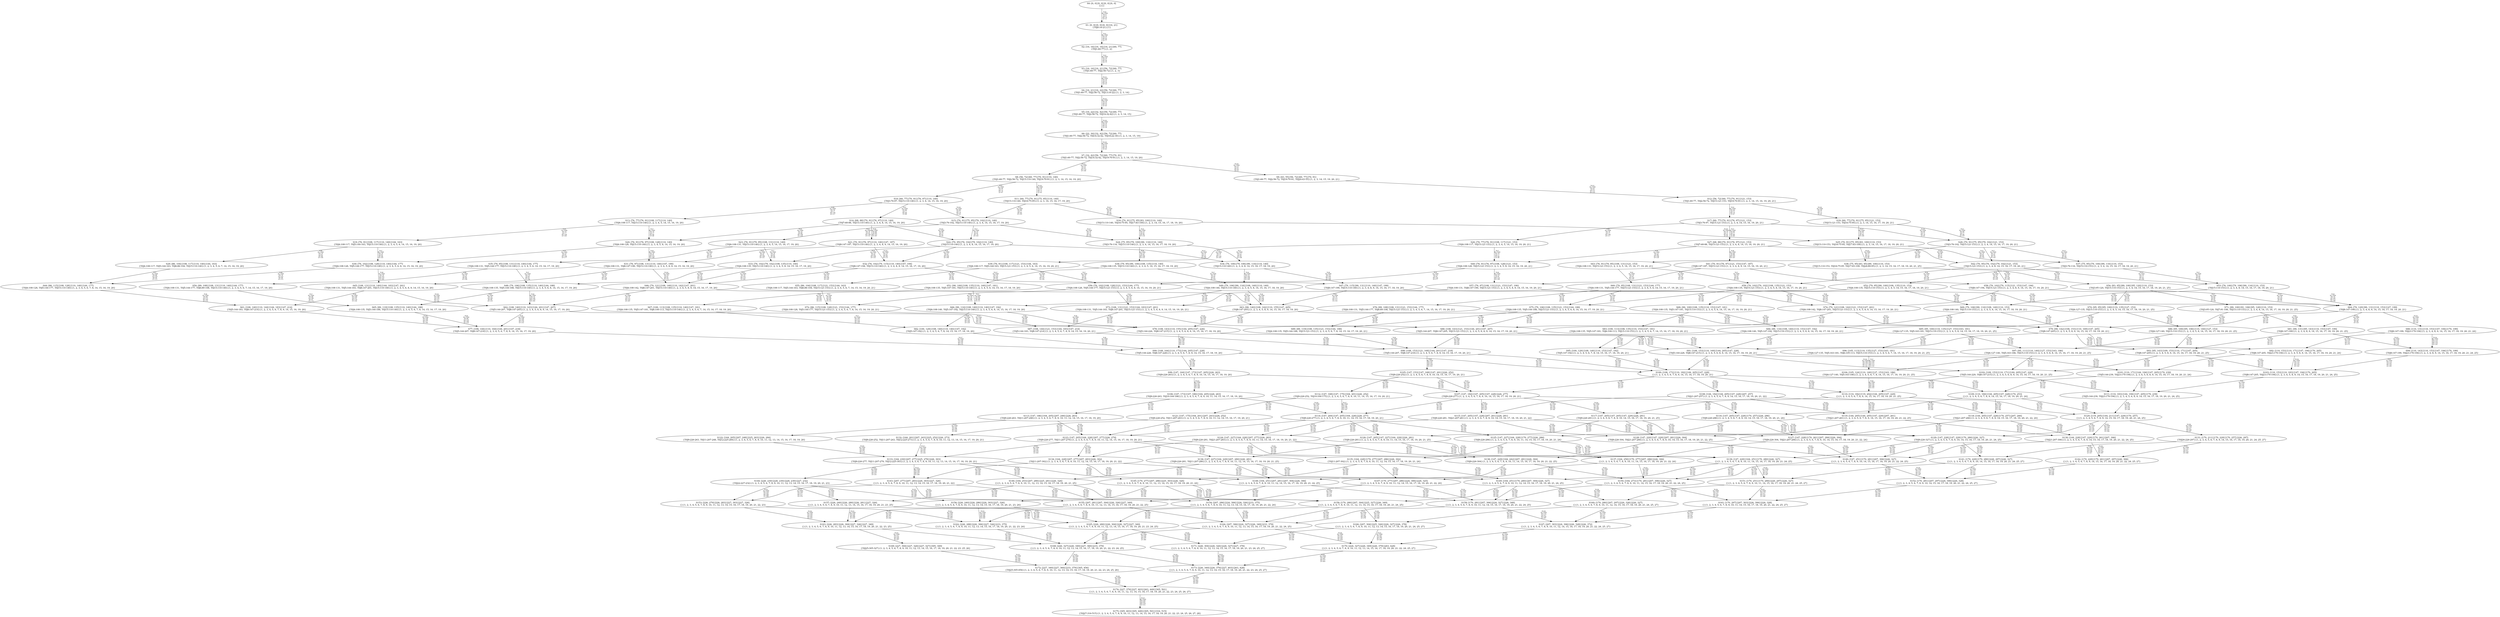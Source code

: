 digraph {
	S0[label="S0: [0, 0] [0, 0] [0, 0] [0, 0] \n{}{}"];
	S1[label="S1: [0, 0] [0, 0] [0, 0] [16, 21] \n{T0J0:16-21}{1}"];
	S2[label="S2: [16, 16] [16, 16] [16, 21] [60, 77] \n{T0J1:60-77}{1, 2}"];
	S3[label="S3: [16, 16] [16, 21] [56, 72] [60, 77] \n{T0J1:60-77, T0J2:56-72}{1, 2, 3}"];
	S4[label="S4: [16, 21] [16, 22] [56, 72] [60, 77] \n{T0J1:60-77, T0J2:56-72, T0J13:16-22}{1, 2, 3, 14}"];
	S5[label="S5: [16, 22] [32, 42] [56, 72] [60, 77] \n{T0J1:60-77, T0J2:56-72, T0J14:32-42}{1, 2, 3, 14, 15}"];
	S6[label="S6: [22, 30] [32, 42] [56, 72] [60, 77] \n{T0J1:60-77, T0J2:56-72, T0J14:32-42, T0J18:22-30}{1, 2, 3, 14, 15, 19}"];
	S7[label="S7: [32, 42] [56, 72] [60, 77] [70, 91] \n{T0J1:60-77, T0J2:56-72, T0J14:32-42, T0J19:70-91}{1, 2, 3, 14, 15, 19, 20}"];
	S8[label="S8: [56, 72] [60, 77] [70, 91] [110, 140] \n{T0J1:60-77, T0J2:56-72, T0J15:110-140, T0J19:70-91}{1, 2, 3, 14, 15, 16, 19, 20}"];
	S9[label="S9: [43, 55] [56, 72] [60, 77] [70, 91] \n{T0J1:60-77, T0J2:56-72, T0J19:70-91, T0J20:43-55}{1, 2, 3, 14, 15, 19, 20, 21}"];
	S10[label="S10: [60, 77] [70, 91] [76, 97] [110, 140] \n{T0J3:76-97, T0J15:110-140}{1, 2, 3, 4, 14, 15, 16, 19, 20}"];
	S11[label="S11: [60, 77] [70, 91] [75, 95] [110, 140] \n{T0J15:110-140, T0J16:75-95}{1, 2, 3, 14, 15, 16, 17, 19, 20}"];
	S12[label="S12: [56, 72] [60, 77] [70, 91] [121, 153] \n{T0J1:60-77, T0J2:56-72, T0J15:121-153, T0J19:70-91}{1, 2, 3, 14, 15, 16, 19, 20, 21}"];
	S13[label="S13: [76, 77] [76, 91] [108, 117] [110, 140] \n{T0J4:108-117, T0J15:110-140}{1, 2, 3, 4, 5, 14, 15, 16, 19, 20}"];
	S14[label="S14: [68, 88] [70, 91] [76, 97] [110, 140] \n{T0J7:68-88, T0J15:110-140}{1, 2, 3, 4, 8, 14, 15, 16, 19, 20}"];
	S15[label="S15: [70, 91] [75, 95] [79, 102] [110, 140] \n{T0J3:76-102, T0J15:110-140}{1, 2, 3, 4, 14, 15, 16, 17, 19, 20}"];
	S16[label="S16: [70, 91] [75, 95] [83, 100] [110, 140] \n{T0J15:110-140, T0J16:75-95, T0J17:83-100}{1, 2, 3, 14, 15, 16, 17, 18, 19, 20}"];
	S17[label="S17: [60, 77] [70, 91] [76, 97] [121, 153] \n{T0J3:76-97, T0J15:121-153}{1, 2, 3, 4, 14, 15, 16, 19, 20, 21}"];
	S18[label="S18: [60, 77] [70, 91] [75, 95] [121, 153] \n{T0J15:121-153, T0J16:75-95}{1, 2, 3, 14, 15, 16, 17, 19, 20, 21}"];
	S19[label="S19: [76, 91] [108, 117] [110, 140] [144, 163] \n{T0J4:108-117, T0J5:144-163, T0J15:110-140}{1, 2, 3, 4, 5, 6, 14, 15, 16, 19, 20}"];
	S20[label="S20: [76, 91] [76, 97] [108, 128] [110, 140] \n{T0J4:108-128, T0J15:110-140}{1, 2, 3, 4, 5, 8, 14, 15, 16, 19, 20}"];
	S21[label="S21: [70, 91] [76, 97] [110, 140] [147, 187] \n{T0J8:147-187, T0J15:110-140}{1, 2, 3, 4, 8, 9, 14, 15, 16, 19, 20}"];
	S22[label="S22: [70, 95] [76, 102] [79, 102] [110, 140] \n{T0J15:110-140}{1, 2, 3, 4, 8, 14, 15, 16, 17, 19, 20}"];
	S23[label="S23: [76, 91] [79, 95] [108, 131] [110, 140] \n{T0J4:108-131, T0J15:110-140}{1, 2, 3, 4, 5, 14, 15, 16, 17, 19, 20}"];
	S24[label="S24: [75, 95] [79, 100] [90, 116] [110, 140] \n{T0J3:76-116, T0J15:110-140}{1, 2, 3, 4, 14, 15, 16, 17, 18, 19, 20}"];
	S25[label="S25: [70, 91] [75, 95] [83, 100] [110, 153] \n{T0J15:110-153, T0J16:75-95, T0J17:83-100}{1, 2, 3, 14, 15, 16, 17, 18, 19, 20, 21}"];
	S26[label="S26: [76, 77] [76, 91] [108, 117] [121, 153] \n{T0J4:108-117, T0J15:121-153}{1, 2, 3, 4, 5, 14, 15, 16, 19, 20, 21}"];
	S27[label="S27: [68, 88] [70, 91] [76, 97] [121, 153] \n{T0J7:68-88, T0J15:121-153}{1, 2, 3, 4, 8, 14, 15, 16, 19, 20, 21}"];
	S28[label="S28: [70, 91] [75, 95] [79, 102] [121, 153] \n{T0J3:76-102, T0J15:121-153}{1, 2, 3, 4, 14, 15, 16, 17, 19, 20, 21}"];
	S29[label="S29: [86, 104] [108, 117] [110, 140] [144, 163] \n{T0J4:108-117, T0J5:144-163, T0J6:86-104, T0J15:110-140}{1, 2, 3, 4, 5, 6, 7, 14, 15, 16, 19, 20}"];
	S30[label="S30: [76, 102] [108, 128] [110, 140] [144, 177] \n{T0J4:108-128, T0J5:144-177, T0J15:110-140}{1, 2, 3, 4, 5, 6, 8, 14, 15, 16, 19, 20}"];
	S31[label="S31: [76, 97] [108, 131] [110, 140] [147, 190] \n{T0J4:108-131, T0J8:147-190, T0J15:110-140}{1, 2, 3, 4, 5, 8, 9, 14, 15, 16, 19, 20}"];
	S32[label="S32: [76, 102] [79, 115] [110, 140] [147, 194] \n{T0J8:147-194, T0J15:110-140}{1, 2, 3, 4, 8, 9, 14, 15, 16, 17, 19, 20}"];
	S33[label="S33: [76, 102] [79, 102] [108, 135] [110, 140] \n{T0J4:108-135, T0J15:110-140}{1, 2, 3, 4, 5, 8, 14, 15, 16, 17, 19, 20}"];
	S34[label="S34: [76, 100] [79, 106] [90, 116] [110, 140] \n{T0J15:110-140}{1, 2, 3, 4, 8, 14, 15, 16, 17, 18, 19, 20}"];
	S35[label="S35: [79, 95] [108, 131] [110, 140] [144, 177] \n{T0J4:108-131, T0J5:144-177, T0J15:110-140}{1, 2, 3, 4, 5, 6, 14, 15, 16, 17, 19, 20}"];
	S36[label="S36: [79, 95] [90, 100] [108, 135] [110, 140] \n{T0J4:108-135, T0J15:110-140}{1, 2, 3, 4, 5, 14, 15, 16, 17, 18, 19, 20}"];
	S37[label="S37: [75, 95] [79, 100] [90, 116] [110, 153] \n{T0J3:76-116, T0J15:110-153}{1, 2, 3, 4, 14, 15, 16, 17, 18, 19, 20, 21}"];
	S38[label="S38: [75, 95] [83, 95] [89, 100] [110, 153] \n{T0J15:110-153, T0J16:75-95, T0J17:83-100, T0J24:89-95}{1, 2, 3, 14, 15, 16, 17, 18, 19, 20, 21, 25}"];
	S39[label="S39: [76, 91] [108, 117] [121, 153] [144, 163] \n{T0J4:108-117, T0J5:144-163, T0J15:121-153}{1, 2, 3, 4, 5, 6, 14, 15, 16, 19, 20, 21}"];
	S40[label="S40: [76, 91] [76, 97] [108, 128] [121, 153] \n{T0J4:108-128, T0J15:121-153}{1, 2, 3, 4, 5, 8, 14, 15, 16, 19, 20, 21}"];
	S41[label="S41: [70, 91] [76, 97] [121, 153] [147, 187] \n{T0J8:147-187, T0J15:121-153}{1, 2, 3, 4, 8, 9, 14, 15, 16, 19, 20, 21}"];
	S42[label="S42: [70, 95] [76, 102] [79, 102] [121, 153] \n{T0J15:121-153}{1, 2, 3, 4, 8, 14, 15, 16, 17, 19, 20, 21}"];
	S43[label="S43: [76, 91] [79, 95] [108, 131] [121, 153] \n{T0J4:108-131, T0J15:121-153}{1, 2, 3, 4, 5, 14, 15, 16, 17, 19, 20, 21}"];
	S44[label="S44: [86, 115] [108, 128] [110, 140] [144, 177] \n{T0J4:108-128, T0J5:144-177, T0J15:110-140}{1, 2, 3, 4, 5, 6, 7, 8, 14, 15, 16, 19, 20}"];
	S45[label="S45: [108, 131] [110, 140] [144, 183] [147, 201] \n{T0J4:108-131, T0J5:144-183, T0J8:147-201, T0J15:110-140}{1, 2, 3, 4, 5, 6, 8, 9, 14, 15, 16, 19, 20}"];
	S46[label="S46: [79, 121] [108, 140] [110, 142] [147, 201] \n{T0J4:108-142, T0J8:147-201, T0J15:110-140}{1, 2, 3, 4, 5, 8, 9, 14, 15, 16, 17, 19, 20}"];
	S47[label="S47: [79, 115] [90, 131] [110, 140] [147, 199] \n{T0J8:147-199, T0J15:110-140}{1, 2, 3, 4, 8, 9, 14, 15, 16, 17, 18, 19, 20}"];
	S48[label="S48: [79, 106] [108, 135] [110, 140] [144, 188] \n{T0J4:108-135, T0J5:144-188, T0J15:110-140}{1, 2, 3, 4, 5, 6, 8, 14, 15, 16, 17, 19, 20}"];
	S49[label="S49: [79, 106] [90, 116] [108, 140] [110, 140] \n{T0J4:108-140, T0J15:110-140}{1, 2, 3, 4, 5, 8, 14, 15, 16, 17, 18, 19, 20}"];
	S50[label="S50: [89, 108] [108, 131] [110, 140] [144, 177] \n{T0J4:108-131, T0J5:144-177, T0J6:89-108, T0J15:110-140}{1, 2, 3, 4, 5, 6, 7, 14, 15, 16, 17, 19, 20}"];
	S51[label="S51: [90, 100] [108, 135] [110, 140] [147, 181] \n{T0J4:108-135, T0J5:147-181, T0J15:110-140}{1, 2, 3, 4, 5, 6, 14, 15, 16, 17, 18, 19, 20}"];
	S52[label="S52: [79, 95] [90, 100] [108, 135] [110, 153] \n{T0J4:108-135, T0J15:110-153}{1, 2, 3, 4, 5, 14, 15, 16, 17, 18, 19, 20, 21}"];
	S53[label="S53: [76, 100] [79, 106] [90, 116] [110, 153] \n{T0J15:110-153}{1, 2, 3, 4, 8, 14, 15, 16, 17, 18, 19, 20, 21}"];
	S54[label="S54: [83, 95] [89, 100] [95, 120] [110, 153] \n{T0J3:95-120, T0J15:110-153}{1, 2, 3, 4, 14, 15, 16, 17, 18, 19, 20, 21, 25}"];
	S55[label="S55: [86, 104] [108, 117] [121, 153] [144, 163] \n{T0J4:108-117, T0J5:144-163, T0J6:86-104, T0J15:121-153}{1, 2, 3, 4, 5, 6, 7, 14, 15, 16, 19, 20, 21}"];
	S56[label="S56: [76, 102] [108, 128] [121, 153] [144, 177] \n{T0J4:108-128, T0J5:144-177, T0J15:121-153}{1, 2, 3, 4, 5, 6, 8, 14, 15, 16, 19, 20, 21}"];
	S57[label="S57: [76, 97] [108, 131] [121, 153] [147, 190] \n{T0J4:108-131, T0J8:147-190, T0J15:121-153}{1, 2, 3, 4, 5, 8, 9, 14, 15, 16, 19, 20, 21}"];
	S58[label="S58: [76, 102] [79, 115] [121, 153] [147, 194] \n{T0J8:147-194, T0J15:121-153}{1, 2, 3, 4, 8, 9, 14, 15, 16, 17, 19, 20, 21}"];
	S59[label="S59: [76, 102] [79, 102] [108, 135] [121, 153] \n{T0J4:108-135, T0J15:121-153}{1, 2, 3, 4, 5, 8, 14, 15, 16, 17, 19, 20, 21}"];
	S60[label="S60: [79, 95] [108, 131] [121, 153] [144, 177] \n{T0J4:108-131, T0J5:144-177, T0J15:121-153}{1, 2, 3, 4, 5, 6, 14, 15, 16, 17, 19, 20, 21}"];
	S61[label="S61: [108, 140] [110, 144] [144, 183] [147, 214] \n{T0J5:144-183, T0J8:147-214}{1, 2, 3, 4, 5, 6, 7, 8, 9, 14, 15, 16, 19, 20}"];
	S62[label="S62: [108, 140] [110, 143] [144, 201] [147, 207] \n{T0J5:144-207, T0J8:147-205}{1, 2, 3, 4, 5, 6, 8, 9, 14, 15, 16, 17, 19, 20}"];
	S63[label="S63: [90, 140] [108, 142] [110, 155] [147, 205] \n{T0J8:147-205}{1, 2, 3, 4, 5, 8, 9, 14, 15, 16, 17, 18, 19, 20}"];
	S64[label="S64: [79, 129] [90, 131] [110, 153] [147, 199] \n{T0J8:147-199}{1, 2, 3, 4, 8, 9, 14, 15, 16, 17, 18, 19, 20, 21}"];
	S65[label="S65: [89, 119] [108, 135] [110, 140] [144, 188] \n{T0J4:108-135, T0J5:144-188, T0J15:110-140}{1, 2, 3, 4, 5, 6, 7, 8, 14, 15, 16, 17, 19, 20}"];
	S66[label="S66: [90, 116] [108, 140] [110, 140] [147, 192] \n{T0J4:108-140, T0J5:147-192, T0J15:110-140}{1, 2, 3, 4, 5, 6, 8, 14, 15, 16, 17, 18, 19, 20}"];
	S67[label="S67: [100, 113] [108, 135] [110, 140] [147, 181] \n{T0J4:108-135, T0J5:147-181, T0J6:100-113, T0J15:110-140}{1, 2, 3, 4, 5, 6, 7, 14, 15, 16, 17, 18, 19, 20}"];
	S68[label="S68: [90, 100] [108, 135] [110, 153] [147, 181] \n{T0J4:108-135, T0J5:147-181, T0J15:110-153}{1, 2, 3, 4, 5, 6, 14, 15, 16, 17, 18, 19, 20, 21}"];
	S69[label="S69: [79, 106] [90, 116] [108, 140] [110, 153] \n{T0J4:108-140, T0J15:110-153}{1, 2, 3, 4, 5, 8, 14, 15, 16, 17, 18, 19, 20, 21}"];
	S70[label="S70: [95, 95] [95, 100] [110, 135] [127, 153] \n{T0J4:127-135, T0J15:110-153}{1, 2, 3, 4, 5, 14, 15, 16, 17, 18, 19, 20, 21, 25}"];
	S71[label="S71: [89, 100] [91, 106] [95, 120] [110, 153] \n{T0J3:95-120, T0J7:91-106, T0J15:110-153}{1, 2, 3, 4, 8, 14, 15, 16, 17, 18, 19, 20, 21, 25}"];
	S72[label="S72: [86, 115] [108, 128] [121, 153] [144, 177] \n{T0J4:108-128, T0J5:144-177, T0J15:121-153}{1, 2, 3, 4, 5, 6, 7, 8, 14, 15, 16, 19, 20, 21}"];
	S73[label="S73: [108, 131] [121, 153] [144, 183] [147, 201] \n{T0J4:108-131, T0J5:144-183, T0J8:147-201, T0J15:121-153}{1, 2, 3, 4, 5, 6, 8, 9, 14, 15, 16, 19, 20, 21}"];
	S74[label="S74: [79, 121] [108, 142] [121, 153] [147, 201] \n{T0J4:108-142, T0J8:147-201, T0J15:121-153}{1, 2, 3, 4, 5, 8, 9, 14, 15, 16, 17, 19, 20, 21}"];
	S75[label="S75: [79, 106] [108, 135] [121, 153] [144, 188] \n{T0J4:108-135, T0J5:144-188, T0J15:121-153}{1, 2, 3, 4, 5, 6, 8, 14, 15, 16, 17, 19, 20, 21}"];
	S76[label="S76: [89, 108] [108, 131] [121, 153] [144, 177] \n{T0J4:108-131, T0J5:144-177, T0J6:89-108, T0J15:121-153}{1, 2, 3, 4, 5, 6, 7, 14, 15, 16, 17, 19, 20, 21}"];
	S77[label="S77: [108, 144] [110, 164] [144, 201] [147, 218] \n{T0J5:144-207, T0J8:147-218}{1, 2, 3, 4, 5, 6, 7, 8, 9, 14, 15, 16, 17, 19, 20}"];
	S78[label="S78: [108, 143] [110, 155] [144, 205] [147, 226] \n{T0J5:144-226, T0J8:147-215}{1, 2, 3, 4, 5, 6, 8, 9, 14, 15, 16, 17, 18, 19, 20}"];
	S79[label="S79: [90, 142] [108, 153] [110, 169] [147, 205] \n{T0J8:147-205}{1, 2, 3, 4, 5, 8, 9, 14, 15, 16, 17, 18, 19, 20, 21}"];
	S80[label="S80: [110, 131] [110, 153] [147, 194] [170, 199] \n{T0J8:147-199, T0J23:170-194}{1, 2, 3, 4, 8, 9, 14, 15, 16, 17, 18, 19, 20, 21, 24}"];
	S81[label="S81: [90, 131] [95, 143] [110, 153] [147, 199] \n{T0J8:147-199}{1, 2, 3, 4, 8, 9, 14, 15, 16, 17, 18, 19, 20, 21, 25}"];
	S82[label="S82: [100, 129] [108, 140] [110, 140] [147, 192] \n{T0J5:147-192}{1, 2, 3, 4, 5, 6, 7, 8, 14, 15, 16, 17, 18, 19, 20}"];
	S83[label="S83: [100, 113] [108, 135] [110, 153] [147, 181] \n{T0J4:108-135, T0J5:147-181, T0J6:100-113, T0J15:110-153}{1, 2, 3, 4, 5, 6, 7, 14, 15, 16, 17, 18, 19, 20, 21}"];
	S84[label="S84: [90, 116] [108, 140] [110, 153] [147, 192] \n{T0J4:108-140, T0J5:147-192, T0J15:110-153}{1, 2, 3, 4, 5, 6, 8, 14, 15, 16, 17, 18, 19, 20, 21}"];
	S85[label="S85: [95, 100] [110, 135] [127, 153] [163, 181] \n{T0J4:127-135, T0J5:163-181, T0J15:110-153}{1, 2, 3, 4, 5, 6, 14, 15, 16, 17, 18, 19, 20, 21, 25}"];
	S86[label="S86: [95, 100] [95, 106] [110, 140] [127, 153] \n{T0J4:127-140, T0J15:110-153}{1, 2, 3, 4, 5, 8, 14, 15, 16, 17, 18, 19, 20, 21, 25}"];
	S87[label="S87: [108, 144] [121, 153] [144, 183] [147, 214] \n{T0J5:144-183, T0J8:147-214}{1, 2, 3, 4, 5, 6, 7, 8, 9, 14, 15, 16, 19, 20, 21}"];
	S88[label="S88: [108, 143] [121, 153] [144, 201] [147, 207] \n{T0J5:144-207, T0J8:147-205, T0J15:121-153}{1, 2, 3, 4, 5, 6, 8, 9, 14, 15, 16, 17, 19, 20, 21}"];
	S89[label="S89: [89, 119] [108, 135] [121, 153] [144, 188] \n{T0J4:108-135, T0J5:144-188, T0J15:121-153}{1, 2, 3, 4, 5, 6, 7, 8, 14, 15, 16, 17, 19, 20, 21}"];
	S90[label="S90: [108, 164] [110, 173] [144, 205] [147, 228] \n{T0J5:144-226, T0J8:147-228}{1, 2, 3, 4, 5, 6, 7, 8, 9, 14, 15, 16, 17, 18, 19, 20}"];
	S91[label="S91: [108, 153] [110, 169] [144, 205] [147, 228] \n{T0J5:144-228, T0J8:147-215}{1, 2, 3, 4, 5, 6, 8, 9, 14, 15, 16, 17, 18, 19, 20, 21}"];
	S92[label="S92: [110, 153] [110, 171] [147, 194] [170, 205] \n{T0J8:147-205, T0J23:170-194}{1, 2, 3, 4, 5, 8, 9, 14, 15, 16, 17, 18, 19, 20, 21, 24}"];
	S93[label="S93: [95, 143] [109, 153] [110, 171] [147, 205] \n{T0J8:147-205}{1, 2, 3, 4, 5, 8, 9, 14, 15, 16, 17, 18, 19, 20, 21, 25}"];
	S94[label="S94: [110, 143] [110, 153] [147, 194] [170, 199] \n{T0J8:147-199, T0J23:170-194}{1, 2, 3, 4, 8, 9, 14, 15, 16, 17, 18, 19, 20, 21, 24, 25}"];
	S95[label="S95: [100, 129] [108, 140] [110, 153] [147, 192] \n{T0J5:147-192}{1, 2, 3, 4, 5, 6, 7, 8, 14, 15, 16, 17, 18, 19, 20, 21}"];
	S96[label="S96: [105, 113] [110, 135] [127, 153] [163, 181] \n{T0J4:127-135, T0J5:163-181, T0J6:105-113, T0J15:110-153}{1, 2, 3, 4, 5, 6, 7, 14, 15, 16, 17, 18, 19, 20, 21, 25}"];
	S97[label="S97: [95, 111] [110, 140] [127, 153] [163, 186] \n{T0J4:127-140, T0J5:163-186, T0J15:110-153}{1, 2, 3, 4, 5, 6, 8, 14, 15, 16, 17, 18, 19, 20, 21, 25}"];
	S98[label="S98: [108, 153] [121, 168] [144, 201] [147, 218] \n{T0J5:144-207, T0J8:147-218}{1, 2, 3, 4, 5, 6, 7, 8, 9, 14, 15, 16, 17, 19, 20, 21}"];
	S99[label="S99: [147, 164] [147, 173] [147, 205] [226, 263] \n{T0J9:226-263}{1, 2, 3, 4, 5, 6, 7, 8, 9, 10, 14, 15, 16, 17, 18, 19, 20}"];
	S100[label="S100: [108, 173] [110, 182] [144, 205] [147, 228] \n{}{1, 2, 3, 4, 5, 6, 7, 8, 9, 14, 15, 16, 17, 18, 19, 20, 21}"];
	S101[label="S101: [110, 171] [144, 194] [147, 205] [170, 239] \n{T0J5:144-239, T0J23:170-194}{1, 2, 3, 4, 5, 6, 8, 9, 14, 15, 16, 17, 18, 19, 20, 21, 24}"];
	S102[label="S102: [109, 153] [110, 171] [144, 205] [147, 229] \n{T0J5:144-229, T0J8:147-215}{1, 2, 3, 4, 5, 6, 8, 9, 14, 15, 16, 17, 18, 19, 20, 21, 25}"];
	S103[label="S103: [110, 153] [110, 183] [147, 194] [170, 205] \n{T0J8:147-205, T0J23:170-194}{1, 2, 3, 4, 5, 8, 9, 14, 15, 16, 17, 18, 19, 20, 21, 24, 25}"];
	S104[label="S104: [105, 124] [110, 140] [127, 153] [163, 186] \n{T0J4:127-140, T0J5:163-186}{1, 2, 3, 4, 5, 6, 7, 8, 14, 15, 16, 17, 18, 19, 20, 21, 25}"];
	S105[label="S105: [147, 153] [147, 168] [147, 201] [226, 252] \n{T0J9:226-252}{1, 2, 3, 4, 5, 6, 7, 8, 9, 10, 14, 15, 16, 17, 19, 20, 21}"];
	S106[label="S106: [147, 173] [147, 186] [164, 205] [226, 263] \n{T0J9:226-263, T0J10:164-186}{1, 2, 3, 4, 5, 6, 7, 8, 9, 10, 11, 14, 15, 16, 17, 18, 19, 20}"];
	S107[label="S107: [147, 182] [147, 205] [147, 228] [226, 277] \n{T0J9:226-277}{1, 2, 3, 4, 5, 6, 7, 8, 9, 10, 14, 15, 16, 17, 18, 19, 20, 21}"];
	S108[label="S108: [144, 182] [144, 205] [147, 228] [207, 257] \n{T0J21:207-257}{1, 2, 3, 4, 5, 6, 7, 8, 9, 14, 15, 16, 17, 18, 19, 20, 21, 22}"];
	S109[label="S109: [110, 184] [144, 205] [147, 228] [170, 253] \n{}{1, 2, 3, 4, 5, 6, 7, 8, 9, 14, 15, 16, 17, 18, 19, 20, 21, 24}"];
	S110[label="S110: [110, 182] [119, 202] [144, 205] [147, 229] \n{}{1, 2, 3, 4, 5, 6, 7, 8, 9, 14, 15, 16, 17, 18, 19, 20, 21, 25}"];
	S111[label="S111: [110, 183] [144, 194] [147, 205] [170, 239] \n{T0J5:144-239, T0J23:170-194}{1, 2, 3, 4, 5, 6, 8, 9, 14, 15, 16, 17, 18, 19, 20, 21, 24, 25}"];
	S112[label="S112: [147, 168] [147, 175] [164, 201] [226, 252] \n{T0J9:226-252, T0J10:164-175}{1, 2, 3, 4, 5, 6, 7, 8, 9, 10, 11, 14, 15, 16, 17, 19, 20, 21}"];
	S113[label="S113: [147, 186] [164, 205] [207, 248] [226, 263] \n{T0J9:226-263, T0J11:207-248}{1, 2, 3, 4, 5, 6, 7, 8, 9, 10, 11, 12, 14, 15, 16, 17, 18, 19, 20}"];
	S114[label="S114: [147, 204] [147, 205] [164, 228] [226, 277] \n{T0J9:226-277}{1, 2, 3, 4, 5, 6, 7, 8, 9, 10, 11, 14, 15, 16, 17, 18, 19, 20, 21}"];
	S115[label="S115: [147, 205] [147, 228] [207, 261] [226, 281] \n{T0J9:226-281, T0J21:207-261}{1, 2, 3, 4, 5, 6, 7, 8, 9, 10, 14, 15, 16, 17, 18, 19, 20, 21, 22}"];
	S116[label="S116: [147, 205] [147, 228] [170, 257] [226, 286] \n{T0J9:226-286}{1, 2, 3, 4, 5, 6, 7, 8, 9, 10, 14, 15, 16, 17, 18, 19, 20, 21, 24}"];
	S117[label="S117: [147, 205] [147, 205] [147, 229] [226, 281] \n{T0J9:226-281}{1, 2, 3, 4, 5, 6, 7, 8, 9, 10, 14, 15, 16, 17, 18, 19, 20, 21, 25}"];
	S118[label="S118: [144, 205] [147, 228] [170, 257] [207, 266] \n{T0J21:207-266}{1, 2, 3, 4, 5, 6, 7, 8, 9, 14, 15, 16, 17, 18, 19, 20, 21, 22, 24}"];
	S119[label="S119: [144, 205] [144, 205] [147, 229] [207, 261] \n{T0J21:207-261}{1, 2, 3, 4, 5, 6, 7, 8, 9, 14, 15, 16, 17, 18, 19, 20, 21, 22, 25}"];
	S120[label="S120: [119, 205] [144, 211] [147, 229] [170, 257] \n{}{1, 2, 3, 4, 5, 6, 7, 8, 9, 14, 15, 16, 17, 18, 19, 20, 21, 24, 25}"];
	S121[label="S121: [147, 175] [164, 201] [207, 243] [226, 252] \n{T0J9:226-252, T0J11:207-243}{1, 2, 3, 4, 5, 6, 7, 8, 9, 10, 11, 12, 14, 15, 16, 17, 19, 20, 21}"];
	S122[label="S122: [164, 205] [207, 248] [225, 263] [226, 284] \n{T0J9:226-263, T0J11:207-248, T0J12:225-284}{1, 2, 3, 4, 5, 6, 7, 8, 9, 10, 11, 12, 13, 14, 15, 16, 17, 18, 19, 20}"];
	S123[label="S123: [147, 205] [164, 228] [207, 277] [226, 279] \n{T0J9:226-277, T0J11:207-279}{1, 2, 3, 4, 5, 6, 7, 8, 9, 10, 11, 12, 14, 15, 16, 17, 18, 19, 20, 21}"];
	S124[label="S124: [147, 227] [164, 228] [207, 277] [226, 283] \n{T0J9:226-281, T0J21:207-283}{1, 2, 3, 4, 5, 6, 7, 8, 9, 10, 11, 14, 15, 16, 17, 18, 19, 20, 21, 22}"];
	S125[label="S125: [147, 227] [164, 228] [170, 277] [226, 286] \n{T0J9:226-286}{1, 2, 3, 4, 5, 6, 7, 8, 9, 10, 11, 14, 15, 16, 17, 18, 19, 20, 21, 24}"];
	S126[label="S126: [147, 205] [147, 227] [164, 229] [226, 281] \n{T0J9:226-281}{1, 2, 3, 4, 5, 6, 7, 8, 9, 10, 11, 14, 15, 16, 17, 18, 19, 20, 21, 25}"];
	S127[label="S127: [147, 228] [170, 261] [207, 284] [226, 304] \n{T0J9:226-304, T0J21:207-284}{1, 2, 3, 4, 5, 6, 7, 8, 9, 10, 14, 15, 16, 17, 18, 19, 20, 21, 22, 24}"];
	S128[label="S128: [147, 220] [147, 229] [207, 281] [226, 304] \n{T0J9:226-304, T0J21:207-284}{1, 2, 3, 4, 5, 6, 7, 8, 9, 10, 14, 15, 16, 17, 18, 19, 20, 21, 22, 25}"];
	S129[label="S129: [147, 228] [147, 229] [170, 280] [226, 327] \n{T0J9:226-327}{1, 2, 3, 4, 5, 6, 7, 8, 9, 10, 14, 15, 16, 17, 18, 19, 20, 21, 24, 25}"];
	S130[label="S130: [144, 228] [147, 229] [170, 261] [207, 306] \n{T0J21:207-306}{1, 2, 3, 4, 5, 6, 7, 8, 9, 14, 15, 16, 17, 18, 19, 20, 21, 22, 24, 25}"];
	S131[label="S131: [170, 211] [170, 229] [170, 257] [226, 297] \n{T0J26:226-297}{1, 2, 3, 4, 5, 6, 7, 8, 9, 14, 15, 16, 17, 18, 19, 20, 21, 24, 25, 27}"];
	S132[label="S132: [164, 201] [207, 243] [225, 252] [226, 273] \n{T0J9:226-252, T0J11:207-243, T0J12:225-273}{1, 2, 3, 4, 5, 6, 7, 8, 9, 10, 11, 12, 13, 14, 15, 16, 17, 19, 20, 21}"];
	S133[label="S133: [164, 230] [207, 277] [225, 279] [226, 303] \n{T0J9:226-277, T0J11:207-279, T0J12:225-303}{1, 2, 3, 4, 5, 6, 7, 8, 9, 10, 11, 12, 13, 14, 15, 16, 17, 18, 19, 20, 21}"];
	S134[label="S134: [164, 228] [207, 277] [207, 283] [226, 302] \n{T0J11:207-302}{1, 2, 3, 4, 5, 6, 7, 8, 9, 10, 11, 12, 14, 15, 16, 17, 18, 19, 20, 21, 22}"];
	S135[label="S135: [164, 228] [170, 277] [207, 286] [226, 302] \n{T0J11:207-302}{1, 2, 3, 4, 5, 6, 7, 8, 9, 10, 11, 12, 14, 15, 16, 17, 18, 19, 20, 21, 24}"];
	S136[label="S136: [147, 227] [164, 229] [207, 280] [226, 281] \n{T0J9:226-281, T0J11:207-280}{1, 2, 3, 4, 5, 6, 7, 8, 9, 10, 11, 12, 14, 15, 16, 17, 18, 19, 20, 21, 25}"];
	S137[label="S137: [164, 250] [170, 277] [207, 286] [226, 306] \n{}{1, 2, 3, 4, 5, 6, 7, 8, 9, 10, 11, 14, 15, 16, 17, 18, 19, 20, 21, 22, 24}"];
	S138[label="S138: [147, 229] [164, 242] [207, 281] [226, 304] \n{T0J9:226-304}{1, 2, 3, 4, 5, 6, 7, 8, 9, 10, 11, 14, 15, 16, 17, 18, 19, 20, 21, 22, 25}"];
	S139[label="S139: [147, 229] [164, 251] [170, 280] [226, 327] \n{}{1, 2, 3, 4, 5, 6, 7, 8, 9, 10, 11, 14, 15, 16, 17, 18, 19, 20, 21, 24, 25}"];
	S140[label="S140: [147, 251] [170, 281] [207, 306] [226, 327] \n{}{1, 2, 3, 4, 5, 6, 7, 8, 9, 10, 14, 15, 16, 17, 18, 19, 20, 21, 22, 24, 25}"];
	S141[label="S141: [170, 229] [170, 280] [226, 297] [226, 327] \n{}{1, 2, 3, 4, 5, 6, 7, 8, 9, 10, 14, 15, 16, 17, 18, 19, 20, 21, 24, 25, 27}"];
	S142[label="S142: [170, 229] [170, 261] [207, 297] [226, 306] \n{}{1, 2, 3, 4, 5, 6, 7, 8, 9, 14, 15, 16, 17, 18, 19, 20, 21, 22, 24, 25, 27}"];
	S143[label="S143: [207, 277] [207, 283] [226, 303] [227, 326] \n{}{1, 2, 3, 4, 5, 6, 7, 8, 9, 10, 11, 12, 13, 14, 15, 16, 17, 18, 19, 20, 21, 22}"];
	S144[label="S144: [226, 230] [226, 230] [226, 230] [227, 232] \n{T0J22:227-232}{1, 2, 3, 4, 5, 6, 7, 8, 9, 10, 11, 12, 13, 14, 15, 16, 17, 18, 19, 20, 21, 23}"];
	S145[label="S145: [170, 277] [207, 286] [225, 303] [226, 326] \n{}{1, 2, 3, 4, 5, 6, 7, 8, 9, 10, 11, 12, 13, 14, 15, 16, 17, 18, 19, 20, 21, 24}"];
	S146[label="S146: [164, 253] [207, 280] [225, 281] [226, 326] \n{}{1, 2, 3, 4, 5, 6, 7, 8, 9, 10, 11, 12, 13, 14, 15, 16, 17, 18, 19, 20, 21, 25}"];
	S147[label="S147: [170, 277] [207, 286] [224, 306] [226, 325] \n{}{1, 2, 3, 4, 5, 6, 7, 8, 9, 10, 11, 12, 14, 15, 16, 17, 18, 19, 20, 21, 22, 24}"];
	S148[label="S148: [164, 251] [207, 281] [207, 304] [226, 306] \n{}{1, 2, 3, 4, 5, 6, 7, 8, 9, 10, 11, 12, 14, 15, 16, 17, 18, 19, 20, 21, 22, 25}"];
	S149[label="S149: [164, 251] [170, 280] [207, 304] [226, 327] \n{}{1, 2, 3, 4, 5, 6, 7, 8, 9, 10, 11, 12, 14, 15, 16, 17, 18, 19, 20, 21, 24, 25}"];
	S150[label="S150: [164, 273] [170, 281] [207, 306] [226, 327] \n{}{1, 2, 3, 4, 5, 6, 7, 8, 9, 10, 11, 14, 15, 16, 17, 18, 19, 20, 21, 22, 24, 25}"];
	S151[label="S151: [170, 251] [170, 280] [226, 297] [226, 327] \n{}{1, 2, 3, 4, 5, 6, 7, 8, 9, 10, 11, 14, 15, 16, 17, 18, 19, 20, 21, 24, 25, 27}"];
	S152[label="S152: [170, 281] [207, 297] [226, 306] [226, 328] \n{}{1, 2, 3, 4, 5, 6, 7, 8, 9, 10, 14, 15, 16, 17, 18, 19, 20, 21, 22, 24, 25, 27}"];
	S153[label="S153: [226, 279] [226, 283] [227, 303] [227, 326] \n{}{1, 2, 3, 4, 5, 6, 7, 8, 9, 10, 11, 12, 13, 14, 15, 16, 17, 18, 19, 20, 21, 22, 23}"];
	S154[label="S154: [207, 286] [224, 306] [226, 326] [233, 375] \n{}{1, 2, 3, 4, 5, 6, 7, 8, 9, 10, 11, 12, 13, 14, 15, 16, 17, 18, 19, 20, 21, 22, 24}"];
	S155[label="S155: [207, 281] [207, 304] [226, 326] [227, 349] \n{}{1, 2, 3, 4, 5, 6, 7, 8, 9, 10, 11, 12, 13, 14, 15, 16, 17, 18, 19, 20, 21, 22, 25}"];
	S156[label="S156: [226, 240] [226, 286] [226, 303] [227, 326] \n{}{1, 2, 3, 4, 5, 6, 7, 8, 9, 10, 11, 12, 13, 14, 15, 16, 17, 18, 19, 20, 21, 23, 24}"];
	S157[label="S157: [226, 240] [226, 280] [226, 281] [227, 326] \n{}{1, 2, 3, 4, 5, 6, 7, 8, 9, 10, 11, 12, 13, 14, 15, 16, 17, 18, 19, 20, 21, 23, 25}"];
	S158[label="S158: [170, 280] [207, 304] [225, 327] [226, 349] \n{}{1, 2, 3, 4, 5, 6, 7, 8, 9, 10, 11, 12, 13, 14, 15, 16, 17, 18, 19, 20, 21, 24, 25}"];
	S159[label="S159: [170, 281] [207, 306] [224, 327] [226, 348] \n{}{1, 2, 3, 4, 5, 6, 7, 8, 9, 10, 11, 12, 14, 15, 16, 17, 18, 19, 20, 21, 22, 24, 25}"];
	S160[label="S160: [170, 280] [207, 297] [226, 326] [226, 327] \n{}{1, 2, 3, 4, 5, 6, 7, 8, 9, 10, 11, 12, 14, 15, 16, 17, 18, 19, 20, 21, 24, 25, 27}"];
	S161[label="S161: [170, 297] [207, 303] [226, 306] [226, 328] \n{}{1, 2, 3, 4, 5, 6, 7, 8, 9, 10, 11, 14, 15, 16, 17, 18, 19, 20, 21, 22, 24, 25, 27}"];
	S162[label="S162: [226, 288] [226, 306] [227, 326] [233, 375] \n{}{1, 2, 3, 4, 5, 6, 7, 8, 9, 10, 11, 12, 13, 14, 15, 16, 17, 18, 19, 20, 21, 22, 23, 24}"];
	S163[label="S163: [226, 283] [226, 304] [227, 326] [227, 349] \n{}{1, 2, 3, 4, 5, 6, 7, 8, 9, 10, 11, 12, 13, 14, 15, 16, 17, 18, 19, 20, 21, 22, 23, 25}"];
	S164[label="S164: [207, 306] [224, 327] [226, 349] [233, 379] \n{}{1, 2, 3, 4, 5, 6, 7, 8, 9, 10, 11, 12, 13, 14, 15, 16, 17, 18, 19, 20, 21, 22, 24, 25}"];
	S165[label="S165: [226, 280] [226, 304] [226, 327] [227, 349] \n{}{1, 2, 3, 4, 5, 6, 7, 8, 9, 10, 11, 12, 13, 14, 15, 16, 17, 18, 19, 20, 21, 23, 24, 25}"];
	S166[label="S166: [207, 304] [225, 326] [226, 327] [226, 378] \n{}{1, 2, 3, 4, 5, 6, 7, 8, 9, 10, 11, 12, 13, 14, 15, 16, 17, 18, 19, 20, 21, 24, 25, 27}"];
	S167[label="S167: [207, 303] [224, 306] [226, 328] [226, 372] \n{}{1, 2, 3, 4, 5, 6, 7, 8, 9, 10, 11, 12, 14, 15, 16, 17, 18, 19, 20, 21, 22, 24, 25, 27}"];
	S168[label="S168: [226, 327] [226, 349] [227, 360] [233, 379] \n{}{1, 2, 3, 4, 5, 6, 7, 8, 9, 10, 11, 12, 13, 14, 15, 16, 17, 18, 19, 20, 21, 22, 23, 24, 25}"];
	S169[label="S169: [227, 304] [227, 326] [227, 327] [305, 349] \n{T0J25:305-327}{1, 2, 3, 4, 5, 6, 7, 8, 9, 10, 11, 12, 13, 14, 15, 16, 17, 18, 19, 20, 21, 22, 23, 25, 26}"];
	S170[label="S170: [224, 327] [226, 349] [226, 379] [263, 428] \n{}{1, 2, 3, 4, 5, 6, 7, 8, 9, 10, 11, 12, 13, 14, 15, 16, 17, 18, 19, 20, 21, 22, 24, 25, 27}"];
	S171[label="S171: [226, 304] [226, 326] [226, 327] [227, 378] \n{}{1, 2, 3, 4, 5, 6, 7, 8, 9, 10, 11, 12, 13, 14, 15, 16, 17, 18, 19, 20, 21, 23, 24, 25, 27}"];
	S172[label="S172: [227, 349] [227, 360] [233, 379] [305, 456] \n{T0J25:305-456}{1, 2, 3, 4, 5, 6, 7, 8, 9, 10, 11, 12, 13, 14, 15, 16, 17, 18, 19, 20, 21, 22, 23, 24, 25, 26}"];
	S173[label="S173: [226, 349] [226, 379] [227, 403] [263, 428] \n{}{1, 2, 3, 4, 5, 6, 7, 8, 9, 10, 11, 12, 13, 14, 15, 16, 17, 18, 19, 20, 21, 22, 23, 24, 25, 27}"];
	S174[label="S174: [227, 379] [227, 403] [263, 449] [305, 501] \n{}{1, 2, 3, 4, 5, 6, 7, 8, 9, 10, 11, 12, 13, 14, 15, 16, 17, 18, 19, 20, 21, 22, 23, 24, 25, 26, 27}"];
	S175[label="S175: [305, 403] [305, 449] [305, 501] [316, 515] \n{T0J27:316-515}{1, 2, 3, 4, 5, 6, 7, 8, 9, 10, 11, 12, 13, 14, 15, 16, 17, 18, 19, 20, 21, 22, 23, 24, 25, 26, 27, 28}"];
	S0 -> S1[label="T0 J0\nDL=3300\nES=0\nLS=0\nEF=16\nLF=21",fontsize=8];
	S1 -> S2[label="T0 J1\nDL=3300\nES=16\nLS=21\nEF=60\nLF=77",fontsize=8];
	S2 -> S3[label="T0 J2\nDL=3300\nES=16\nLS=21\nEF=56\nLF=72",fontsize=8];
	S3 -> S4[label="T0 J13\nDL=3300\nES=16\nLS=21\nEF=16\nLF=22",fontsize=8];
	S4 -> S5[label="T0 J14\nDL=3300\nES=16\nLS=22\nEF=32\nLF=42",fontsize=8];
	S5 -> S6[label="T0 J18\nDL=3300\nES=16\nLS=22\nEF=22\nLF=30",fontsize=8];
	S6 -> S7[label="T0 J19\nDL=3300\nES=22\nLS=30\nEF=70\nLF=91",fontsize=8];
	S7 -> S8[label="T0 J15\nDL=3300\nES=32\nLS=42\nEF=110\nLF=140",fontsize=8];
	S7 -> S9[label="T0 J20\nDL=3300\nES=32\nLS=41\nEF=43\nLF=55",fontsize=8];
	S8 -> S10[label="T0 J3\nDL=3300\nES=56\nLS=72\nEF=76\nLF=97",fontsize=8];
	S8 -> S11[label="T0 J16\nDL=3300\nES=56\nLS=71\nEF=75\nLF=95",fontsize=8];
	S9 -> S12[label="T0 J15\nDL=3300\nES=43\nLS=55\nEF=121\nLF=153",fontsize=8];
	S10 -> S13[label="T0 J4\nDL=3300\nES=76\nLS=77\nEF=108\nLF=117",fontsize=8];
	S10 -> S14[label="T0 J7\nDL=3300\nES=60\nLS=77\nEF=68\nLF=88",fontsize=8];
	S10 -> S15[label="T0 J16\nDL=3300\nES=60\nLS=71\nEF=79\nLF=95",fontsize=8];
	S11 -> S15[label="T0 J3\nDL=3300\nES=60\nLS=77\nEF=80\nLF=102",fontsize=8];
	S11 -> S16[label="T0 J17\nDL=3300\nES=60\nLS=71\nEF=83\nLF=100",fontsize=8];
	S12 -> S17[label="T0 J3\nDL=3300\nES=56\nLS=72\nEF=76\nLF=97",fontsize=8];
	S12 -> S18[label="T0 J16\nDL=3300\nES=56\nLS=71\nEF=75\nLF=95",fontsize=8];
	S13 -> S19[label="T0 J5\nDL=3300\nES=76\nLS=77\nEF=144\nLF=163",fontsize=8];
	S13 -> S20[label="T0 J7\nDL=3300\nES=76\nLS=77\nEF=84\nLF=88",fontsize=8];
	S14 -> S20[label="T0 J4\nDL=3300\nES=76\nLS=88\nEF=108\nLF=128",fontsize=8];
	S14 -> S21[label="T0 J8\nDL=3300\nES=68\nLS=88\nEF=147\nLF=187",fontsize=8];
	S14 -> S22[label="T0 J16\nDL=3300\nES=68\nLS=71\nEF=87\nLF=95",fontsize=8];
	S15 -> S23[label="T0 J4\nDL=3300\nES=76\nLS=91\nEF=108\nLF=131",fontsize=8];
	S15 -> S22[label="T0 J7\nDL=3300\nES=70\nLS=91\nEF=78\nLF=102",fontsize=8];
	S15 -> S24[label="T0 J17\nDL=3300\nES=70\nLS=71\nEF=93\nLF=100",fontsize=8];
	S16 -> S24[label="T0 J3\nDL=3300\nES=70\nLS=91\nEF=90\nLF=116",fontsize=8];
	S16 -> S25[label="T0 J20\nDL=3300\nES=70\nLS=71\nEF=81\nLF=85",fontsize=8];
	S17 -> S26[label="T0 J4\nDL=3300\nES=76\nLS=77\nEF=108\nLF=117",fontsize=8];
	S17 -> S27[label="T0 J7\nDL=3300\nES=60\nLS=77\nEF=68\nLF=88",fontsize=8];
	S17 -> S28[label="T0 J16\nDL=3300\nES=60\nLS=71\nEF=79\nLF=95",fontsize=8];
	S18 -> S28[label="T0 J3\nDL=3300\nES=60\nLS=77\nEF=80\nLF=102",fontsize=8];
	S18 -> S25[label="T0 J17\nDL=3300\nES=60\nLS=71\nEF=83\nLF=100",fontsize=8];
	S19 -> S29[label="T0 J6\nDL=3300\nES=76\nLS=91\nEF=86\nLF=104",fontsize=8];
	S19 -> S30[label="T0 J7\nDL=3300\nES=76\nLS=91\nEF=84\nLF=102",fontsize=8];
	S20 -> S30[label="T0 J5\nDL=3300\nES=76\nLS=91\nEF=144\nLF=177",fontsize=8];
	S20 -> S31[label="T0 J8\nDL=3300\nES=76\nLS=91\nEF=155\nLF=190",fontsize=8];
	S21 -> S31[label="T0 J4\nDL=3300\nES=76\nLS=91\nEF=108\nLF=131",fontsize=8];
	S21 -> S32[label="T0 J16\nDL=3300\nES=70\nLS=91\nEF=89\nLF=115",fontsize=8];
	S22 -> S33[label="T0 J4\nDL=3300\nES=76\nLS=95\nEF=108\nLF=135",fontsize=8];
	S22 -> S32[label="T0 J8\nDL=3300\nES=70\nLS=95\nEF=149\nLF=194",fontsize=8];
	S22 -> S34[label="T0 J17\nDL=3300\nES=70\nLS=71\nEF=93\nLF=100",fontsize=8];
	S23 -> S35[label="T0 J5\nDL=3300\nES=76\nLS=91\nEF=144\nLF=177",fontsize=8];
	S23 -> S33[label="T0 J7\nDL=3300\nES=76\nLS=91\nEF=84\nLF=102",fontsize=8];
	S24 -> S36[label="T0 J4\nDL=3300\nES=76\nLS=95\nEF=108\nLF=135",fontsize=8];
	S24 -> S34[label="T0 J7\nDL=3300\nES=75\nLS=95\nEF=83\nLF=106",fontsize=8];
	S25 -> S37[label="T0 J3\nDL=3300\nES=70\nLS=91\nEF=90\nLF=116",fontsize=8];
	S25 -> S38[label="T0 J24\nDL=3300\nES=70\nLS=71\nEF=89\nLF=95",fontsize=8];
	S26 -> S39[label="T0 J5\nDL=3300\nES=76\nLS=77\nEF=144\nLF=163",fontsize=8];
	S26 -> S40[label="T0 J7\nDL=3300\nES=76\nLS=77\nEF=84\nLF=88",fontsize=8];
	S27 -> S40[label="T0 J4\nDL=3300\nES=76\nLS=88\nEF=108\nLF=128",fontsize=8];
	S27 -> S41[label="T0 J8\nDL=3300\nES=68\nLS=88\nEF=147\nLF=187",fontsize=8];
	S27 -> S42[label="T0 J16\nDL=3300\nES=68\nLS=71\nEF=87\nLF=95",fontsize=8];
	S28 -> S43[label="T0 J4\nDL=3300\nES=76\nLS=91\nEF=108\nLF=131",fontsize=8];
	S28 -> S42[label="T0 J7\nDL=3300\nES=70\nLS=91\nEF=78\nLF=102",fontsize=8];
	S28 -> S37[label="T0 J17\nDL=3300\nES=70\nLS=71\nEF=93\nLF=100",fontsize=8];
	S29 -> S44[label="T0 J7\nDL=3300\nES=86\nLS=104\nEF=94\nLF=115",fontsize=8];
	S30 -> S44[label="T0 J6\nDL=3300\nES=76\nLS=102\nEF=86\nLF=115",fontsize=8];
	S30 -> S45[label="T0 J8\nDL=3300\nES=76\nLS=102\nEF=155\nLF=201",fontsize=8];
	S31 -> S45[label="T0 J5\nDL=3300\nES=76\nLS=97\nEF=144\nLF=183",fontsize=8];
	S31 -> S46[label="T0 J16\nDL=3300\nES=76\nLS=97\nEF=95\nLF=121",fontsize=8];
	S32 -> S46[label="T0 J4\nDL=3300\nES=76\nLS=102\nEF=108\nLF=142",fontsize=8];
	S32 -> S47[label="T0 J17\nDL=3300\nES=76\nLS=102\nEF=99\nLF=131",fontsize=8];
	S33 -> S48[label="T0 J5\nDL=3300\nES=76\nLS=102\nEF=144\nLF=188",fontsize=8];
	S33 -> S46[label="T0 J8\nDL=3300\nES=76\nLS=102\nEF=155\nLF=201",fontsize=8];
	S34 -> S49[label="T0 J4\nDL=3300\nES=76\nLS=100\nEF=108\nLF=140",fontsize=8];
	S34 -> S47[label="T0 J8\nDL=3300\nES=76\nLS=100\nEF=155\nLF=199",fontsize=8];
	S35 -> S50[label="T0 J6\nDL=3300\nES=79\nLS=95\nEF=89\nLF=108",fontsize=8];
	S35 -> S48[label="T0 J7\nDL=3300\nES=79\nLS=95\nEF=87\nLF=106",fontsize=8];
	S36 -> S51[label="T0 J5\nDL=3300\nES=79\nLS=95\nEF=147\nLF=181",fontsize=8];
	S36 -> S49[label="T0 J7\nDL=3300\nES=79\nLS=95\nEF=87\nLF=106",fontsize=8];
	S37 -> S52[label="T0 J4\nDL=3300\nES=76\nLS=95\nEF=108\nLF=135",fontsize=8];
	S37 -> S53[label="T0 J7\nDL=3300\nES=75\nLS=95\nEF=83\nLF=106",fontsize=8];
	S38 -> S54[label="T0 J3\nDL=3300\nES=75\nLS=95\nEF=95\nLF=120",fontsize=8];
	S39 -> S55[label="T0 J6\nDL=3300\nES=76\nLS=91\nEF=86\nLF=104",fontsize=8];
	S39 -> S56[label="T0 J7\nDL=3300\nES=76\nLS=91\nEF=84\nLF=102",fontsize=8];
	S40 -> S56[label="T0 J5\nDL=3300\nES=76\nLS=91\nEF=144\nLF=177",fontsize=8];
	S40 -> S57[label="T0 J8\nDL=3300\nES=76\nLS=91\nEF=155\nLF=190",fontsize=8];
	S41 -> S57[label="T0 J4\nDL=3300\nES=76\nLS=91\nEF=108\nLF=131",fontsize=8];
	S41 -> S58[label="T0 J16\nDL=3300\nES=70\nLS=91\nEF=89\nLF=115",fontsize=8];
	S42 -> S59[label="T0 J4\nDL=3300\nES=76\nLS=95\nEF=108\nLF=135",fontsize=8];
	S42 -> S58[label="T0 J8\nDL=3300\nES=70\nLS=95\nEF=149\nLF=194",fontsize=8];
	S42 -> S53[label="T0 J17\nDL=3300\nES=70\nLS=71\nEF=93\nLF=100",fontsize=8];
	S43 -> S60[label="T0 J5\nDL=3300\nES=76\nLS=91\nEF=144\nLF=177",fontsize=8];
	S43 -> S59[label="T0 J7\nDL=3300\nES=76\nLS=91\nEF=84\nLF=102",fontsize=8];
	S44 -> S61[label="T0 J8\nDL=3300\nES=86\nLS=115\nEF=165\nLF=214",fontsize=8];
	S45 -> S61[label="T0 J6\nDL=3300\nES=108\nLS=131\nEF=118\nLF=144",fontsize=8];
	S45 -> S62[label="T0 J16\nDL=3300\nES=108\nLS=119\nEF=127\nLF=143",fontsize=8];
	S46 -> S62[label="T0 J5\nDL=3300\nES=79\nLS=121\nEF=147\nLF=207",fontsize=8];
	S46 -> S63[label="T0 J17\nDL=3300\nES=79\nLS=119\nEF=102\nLF=148",fontsize=8];
	S47 -> S63[label="T0 J4\nDL=3300\nES=79\nLS=115\nEF=111\nLF=155",fontsize=8];
	S47 -> S64[label="T0 J20\nDL=3300\nES=79\nLS=115\nEF=90\nLF=129",fontsize=8];
	S48 -> S65[label="T0 J6\nDL=3300\nES=79\nLS=106\nEF=89\nLF=119",fontsize=8];
	S48 -> S62[label="T0 J8\nDL=3300\nES=79\nLS=106\nEF=158\nLF=205",fontsize=8];
	S49 -> S66[label="T0 J5\nDL=3300\nES=79\nLS=106\nEF=147\nLF=192",fontsize=8];
	S49 -> S63[label="T0 J8\nDL=3300\nES=79\nLS=106\nEF=158\nLF=205",fontsize=8];
	S50 -> S65[label="T0 J7\nDL=3300\nES=89\nLS=108\nEF=97\nLF=119",fontsize=8];
	S51 -> S67[label="T0 J6\nDL=3300\nES=90\nLS=100\nEF=100\nLF=113",fontsize=8];
	S51 -> S66[label="T0 J7\nDL=3300\nES=90\nLS=100\nEF=98\nLF=111",fontsize=8];
	S52 -> S68[label="T0 J5\nDL=3300\nES=79\nLS=95\nEF=147\nLF=181",fontsize=8];
	S52 -> S69[label="T0 J7\nDL=3300\nES=79\nLS=95\nEF=87\nLF=106",fontsize=8];
	S53 -> S69[label="T0 J4\nDL=3300\nES=76\nLS=100\nEF=108\nLF=140",fontsize=8];
	S53 -> S64[label="T0 J8\nDL=3300\nES=76\nLS=100\nEF=155\nLF=199",fontsize=8];
	S54 -> S70[label="T0 J4\nDL=3300\nES=95\nLS=95\nEF=127\nLF=135",fontsize=8];
	S54 -> S71[label="T0 J7\nDL=3300\nES=83\nLS=95\nEF=91\nLF=106",fontsize=8];
	S55 -> S72[label="T0 J7\nDL=3300\nES=86\nLS=104\nEF=94\nLF=115",fontsize=8];
	S56 -> S72[label="T0 J6\nDL=3300\nES=76\nLS=102\nEF=86\nLF=115",fontsize=8];
	S56 -> S73[label="T0 J8\nDL=3300\nES=76\nLS=102\nEF=155\nLF=201",fontsize=8];
	S57 -> S73[label="T0 J5\nDL=3300\nES=76\nLS=97\nEF=144\nLF=183",fontsize=8];
	S57 -> S74[label="T0 J16\nDL=3300\nES=76\nLS=97\nEF=95\nLF=121",fontsize=8];
	S58 -> S74[label="T0 J4\nDL=3300\nES=76\nLS=102\nEF=108\nLF=142",fontsize=8];
	S58 -> S64[label="T0 J17\nDL=3300\nES=76\nLS=102\nEF=99\nLF=131",fontsize=8];
	S59 -> S75[label="T0 J5\nDL=3300\nES=76\nLS=102\nEF=144\nLF=188",fontsize=8];
	S59 -> S74[label="T0 J8\nDL=3300\nES=76\nLS=102\nEF=155\nLF=201",fontsize=8];
	S60 -> S76[label="T0 J6\nDL=3300\nES=79\nLS=95\nEF=89\nLF=108",fontsize=8];
	S60 -> S75[label="T0 J7\nDL=3300\nES=79\nLS=95\nEF=87\nLF=106",fontsize=8];
	S61 -> S77[label="T0 J16\nDL=3300\nES=108\nLS=140\nEF=127\nLF=164",fontsize=8];
	S62 -> S77[label="T0 J6\nDL=3300\nES=108\nLS=140\nEF=118\nLF=153",fontsize=8];
	S62 -> S78[label="T0 J17\nDL=3300\nES=108\nLS=119\nEF=131\nLF=148",fontsize=8];
	S63 -> S78[label="T0 J5\nDL=3300\nES=90\nLS=140\nEF=158\nLF=226",fontsize=8];
	S63 -> S79[label="T0 J20\nDL=3300\nES=90\nLS=119\nEF=101\nLF=133",fontsize=8];
	S64 -> S79[label="T0 J4\nDL=3300\nES=79\nLS=129\nEF=111\nLF=169",fontsize=8];
	S64 -> S80[label="T0 J23\nDL=3300\nES=110\nLS=119\nEF=170\nLF=194",fontsize=8];
	S64 -> S81[label="T0 J24\nDL=3300\nES=79\nLS=119\nEF=98\nLF=143",fontsize=8];
	S65 -> S77[label="T0 J8\nDL=3300\nES=89\nLS=119\nEF=168\nLF=218",fontsize=8];
	S66 -> S82[label="T0 J6\nDL=3300\nES=90\nLS=116\nEF=100\nLF=129",fontsize=8];
	S66 -> S78[label="T0 J8\nDL=3300\nES=90\nLS=116\nEF=169\nLF=215",fontsize=8];
	S67 -> S82[label="T0 J7\nDL=3300\nES=100\nLS=113\nEF=108\nLF=124",fontsize=8];
	S68 -> S83[label="T0 J6\nDL=3300\nES=90\nLS=100\nEF=100\nLF=113",fontsize=8];
	S68 -> S84[label="T0 J7\nDL=3300\nES=90\nLS=100\nEF=98\nLF=111",fontsize=8];
	S69 -> S84[label="T0 J5\nDL=3300\nES=79\nLS=106\nEF=147\nLF=192",fontsize=8];
	S69 -> S79[label="T0 J8\nDL=3300\nES=79\nLS=106\nEF=158\nLF=205",fontsize=8];
	S70 -> S85[label="T0 J5\nDL=3300\nES=95\nLS=95\nEF=163\nLF=181",fontsize=8];
	S70 -> S86[label="T0 J7\nDL=3300\nES=95\nLS=95\nEF=103\nLF=106",fontsize=8];
	S71 -> S86[label="T0 J4\nDL=3300\nES=95\nLS=100\nEF=127\nLF=140",fontsize=8];
	S71 -> S81[label="T0 J8\nDL=3300\nES=89\nLS=100\nEF=168\nLF=199",fontsize=8];
	S72 -> S87[label="T0 J8\nDL=3300\nES=86\nLS=115\nEF=165\nLF=214",fontsize=8];
	S73 -> S87[label="T0 J6\nDL=3300\nES=108\nLS=131\nEF=118\nLF=144",fontsize=8];
	S73 -> S88[label="T0 J16\nDL=3300\nES=108\nLS=119\nEF=127\nLF=143",fontsize=8];
	S74 -> S88[label="T0 J5\nDL=3300\nES=79\nLS=121\nEF=147\nLF=207",fontsize=8];
	S74 -> S79[label="T0 J17\nDL=3300\nES=79\nLS=119\nEF=102\nLF=148",fontsize=8];
	S75 -> S89[label="T0 J6\nDL=3300\nES=79\nLS=106\nEF=89\nLF=119",fontsize=8];
	S75 -> S88[label="T0 J8\nDL=3300\nES=79\nLS=106\nEF=158\nLF=205",fontsize=8];
	S76 -> S89[label="T0 J7\nDL=3300\nES=89\nLS=108\nEF=97\nLF=119",fontsize=8];
	S77 -> S90[label="T0 J17\nDL=3300\nES=108\nLS=144\nEF=131\nLF=173",fontsize=8];
	S78 -> S90[label="T0 J6\nDL=3300\nES=108\nLS=143\nEF=118\nLF=156",fontsize=8];
	S78 -> S91[label="T0 J20\nDL=3300\nES=108\nLS=119\nEF=119\nLF=133",fontsize=8];
	S79 -> S91[label="T0 J5\nDL=3300\nES=90\nLS=142\nEF=158\nLF=228",fontsize=8];
	S79 -> S92[label="T0 J23\nDL=3300\nES=110\nLS=119\nEF=170\nLF=194",fontsize=8];
	S79 -> S93[label="T0 J24\nDL=3300\nES=90\nLS=119\nEF=109\nLF=143",fontsize=8];
	S80 -> S92[label="T0 J4\nDL=3300\nES=110\nLS=131\nEF=142\nLF=171",fontsize=8];
	S80 -> S94[label="T0 J24\nDL=3300\nES=110\nLS=119\nEF=129\nLF=143",fontsize=8];
	S81 -> S93[label="T0 J4\nDL=3300\nES=90\nLS=131\nEF=122\nLF=171",fontsize=8];
	S81 -> S94[label="T0 J23\nDL=3300\nES=110\nLS=119\nEF=170\nLF=194",fontsize=8];
	S82 -> S90[label="T0 J8\nDL=3300\nES=100\nLS=129\nEF=179\nLF=228",fontsize=8];
	S83 -> S95[label="T0 J7\nDL=3300\nES=100\nLS=113\nEF=108\nLF=124",fontsize=8];
	S84 -> S95[label="T0 J6\nDL=3300\nES=90\nLS=116\nEF=100\nLF=129",fontsize=8];
	S84 -> S91[label="T0 J8\nDL=3300\nES=90\nLS=116\nEF=169\nLF=215",fontsize=8];
	S85 -> S96[label="T0 J6\nDL=3300\nES=95\nLS=100\nEF=105\nLF=113",fontsize=8];
	S85 -> S97[label="T0 J7\nDL=3300\nES=95\nLS=100\nEF=103\nLF=111",fontsize=8];
	S86 -> S97[label="T0 J5\nDL=3300\nES=95\nLS=100\nEF=163\nLF=186",fontsize=8];
	S86 -> S93[label="T0 J8\nDL=3300\nES=95\nLS=100\nEF=174\nLF=199",fontsize=8];
	S87 -> S98[label="T0 J16\nDL=3300\nES=108\nLS=144\nEF=127\nLF=168",fontsize=8];
	S88 -> S98[label="T0 J6\nDL=3300\nES=108\nLS=143\nEF=118\nLF=156",fontsize=8];
	S88 -> S91[label="T0 J17\nDL=3300\nES=108\nLS=119\nEF=131\nLF=148",fontsize=8];
	S89 -> S98[label="T0 J8\nDL=3300\nES=89\nLS=119\nEF=168\nLF=218",fontsize=8];
	S90 -> S99[label="T0 J9\nDL=3300\nES=147\nLS=164\nEF=226\nLF=263",fontsize=8];
	S90 -> S100[label="T0 J20\nDL=3300\nES=108\nLS=164\nEF=119\nLF=178",fontsize=8];
	S91 -> S100[label="T0 J6\nDL=3300\nES=108\nLS=153\nEF=118\nLF=166",fontsize=8];
	S91 -> S101[label="T0 J23\nDL=3300\nES=110\nLS=119\nEF=170\nLF=194",fontsize=8];
	S91 -> S102[label="T0 J24\nDL=3300\nES=108\nLS=119\nEF=127\nLF=143",fontsize=8];
	S92 -> S101[label="T0 J5\nDL=3300\nES=110\nLS=153\nEF=178\nLF=239",fontsize=8];
	S92 -> S103[label="T0 J24\nDL=3300\nES=110\nLS=119\nEF=129\nLF=143",fontsize=8];
	S93 -> S102[label="T0 J5\nDL=3300\nES=95\nLS=143\nEF=163\nLF=229",fontsize=8];
	S93 -> S103[label="T0 J23\nDL=3300\nES=110\nLS=119\nEF=170\nLF=194",fontsize=8];
	S94 -> S103[label="T0 J4\nDL=3300\nES=110\nLS=143\nEF=142\nLF=183",fontsize=8];
	S95 -> S100[label="T0 J8\nDL=3300\nES=100\nLS=129\nEF=179\nLF=228",fontsize=8];
	S96 -> S104[label="T0 J7\nDL=3300\nES=105\nLS=113\nEF=113\nLF=124",fontsize=8];
	S97 -> S104[label="T0 J6\nDL=3300\nES=95\nLS=111\nEF=105\nLF=124",fontsize=8];
	S97 -> S102[label="T0 J8\nDL=3300\nES=95\nLS=111\nEF=174\nLF=210",fontsize=8];
	S98 -> S105[label="T0 J9\nDL=3300\nES=147\nLS=153\nEF=226\nLF=252",fontsize=8];
	S98 -> S100[label="T0 J17\nDL=3300\nES=108\nLS=153\nEF=131\nLF=182",fontsize=8];
	S99 -> S106[label="T0 J10\nDL=3300\nES=147\nLS=164\nEF=164\nLF=186",fontsize=8];
	S99 -> S107[label="T0 J20\nDL=3300\nES=147\nLS=164\nEF=158\nLF=178",fontsize=8];
	S100 -> S107[label="T0 J9\nDL=3300\nES=147\nLS=178\nEF=226\nLF=277",fontsize=8];
	S100 -> S108[label="T0 J21\nDL=3300\nES=144\nLS=178\nEF=207\nLF=257",fontsize=8];
	S100 -> S109[label="T0 J23\nDL=3300\nES=110\nLS=178\nEF=170\nLF=253",fontsize=8];
	S100 -> S110[label="T0 J24\nDL=3300\nES=108\nLS=178\nEF=127\nLF=202",fontsize=8];
	S101 -> S109[label="T0 J6\nDL=3300\nES=110\nLS=171\nEF=120\nLF=184",fontsize=8];
	S101 -> S111[label="T0 J24\nDL=3300\nES=110\nLS=119\nEF=129\nLF=143",fontsize=8];
	S102 -> S110[label="T0 J6\nDL=3300\nES=109\nLS=153\nEF=119\nLF=166",fontsize=8];
	S102 -> S111[label="T0 J23\nDL=3300\nES=110\nLS=119\nEF=170\nLF=194",fontsize=8];
	S103 -> S111[label="T0 J5\nDL=3300\nES=110\nLS=153\nEF=178\nLF=239",fontsize=8];
	S104 -> S110[label="T0 J8\nDL=3300\nES=105\nLS=124\nEF=184\nLF=223",fontsize=8];
	S105 -> S112[label="T0 J10\nDL=3300\nES=147\nLS=153\nEF=164\nLF=175",fontsize=8];
	S105 -> S107[label="T0 J17\nDL=3300\nES=147\nLS=153\nEF=170\nLF=182",fontsize=8];
	S106 -> S113[label="T0 J11\nDL=3300\nES=147\nLS=173\nEF=207\nLF=248",fontsize=8];
	S106 -> S114[label="T0 J20\nDL=3300\nES=147\nLS=173\nEF=158\nLF=187",fontsize=8];
	S107 -> S114[label="T0 J10\nDL=3300\nES=147\nLS=182\nEF=164\nLF=204",fontsize=8];
	S107 -> S115[label="T0 J21\nDL=3300\nES=147\nLS=182\nEF=210\nLF=261",fontsize=8];
	S107 -> S116[label="T0 J23\nDL=3300\nES=147\nLS=182\nEF=207\nLF=257",fontsize=8];
	S107 -> S117[label="T0 J24\nDL=3300\nES=147\nLS=181\nEF=166\nLF=205",fontsize=8];
	S108 -> S115[label="T0 J9\nDL=3300\nES=147\nLS=182\nEF=226\nLF=281",fontsize=8];
	S108 -> S118[label="T0 J23\nDL=3300\nES=144\nLS=182\nEF=204\nLF=257",fontsize=8];
	S108 -> S119[label="T0 J24\nDL=3300\nES=144\nLS=181\nEF=163\nLF=205",fontsize=8];
	S109 -> S116[label="T0 J9\nDL=3300\nES=147\nLS=187\nEF=226\nLF=286",fontsize=8];
	S109 -> S118[label="T0 J21\nDL=3300\nES=144\nLS=187\nEF=207\nLF=266",fontsize=8];
	S109 -> S120[label="T0 J24\nDL=3300\nES=110\nLS=187\nEF=129\nLF=211",fontsize=8];
	S110 -> S117[label="T0 J9\nDL=3300\nES=147\nLS=182\nEF=226\nLF=281",fontsize=8];
	S110 -> S119[label="T0 J21\nDL=3300\nES=144\nLS=182\nEF=207\nLF=261",fontsize=8];
	S110 -> S120[label="T0 J23\nDL=3300\nES=110\nLS=182\nEF=170\nLF=257",fontsize=8];
	S111 -> S120[label="T0 J6\nDL=3300\nES=110\nLS=183\nEF=120\nLF=196",fontsize=8];
	S112 -> S121[label="T0 J11\nDL=3300\nES=147\nLS=168\nEF=207\nLF=243",fontsize=8];
	S112 -> S114[label="T0 J17\nDL=3300\nES=147\nLS=168\nEF=170\nLF=197",fontsize=8];
	S113 -> S122[label="T0 J12\nDL=3300\nES=147\nLS=186\nEF=225\nLF=284",fontsize=8];
	S113 -> S123[label="T0 J20\nDL=3300\nES=147\nLS=186\nEF=158\nLF=200",fontsize=8];
	S114 -> S123[label="T0 J11\nDL=3300\nES=147\nLS=204\nEF=207\nLF=279",fontsize=8];
	S114 -> S124[label="T0 J21\nDL=3300\nES=147\nLS=204\nEF=210\nLF=283",fontsize=8];
	S114 -> S125[label="T0 J23\nDL=3300\nES=147\nLS=204\nEF=207\nLF=279",fontsize=8];
	S114 -> S126[label="T0 J24\nDL=3300\nES=147\nLS=196\nEF=166\nLF=220",fontsize=8];
	S115 -> S124[label="T0 J10\nDL=3300\nES=147\nLS=205\nEF=164\nLF=227",fontsize=8];
	S115 -> S127[label="T0 J23\nDL=3300\nES=147\nLS=205\nEF=207\nLF=280",fontsize=8];
	S115 -> S128[label="T0 J24\nDL=3300\nES=147\nLS=196\nEF=166\nLF=220",fontsize=8];
	S116 -> S125[label="T0 J10\nDL=3300\nES=147\nLS=205\nEF=164\nLF=227",fontsize=8];
	S116 -> S127[label="T0 J21\nDL=3300\nES=147\nLS=205\nEF=210\nLF=284",fontsize=8];
	S116 -> S129[label="T0 J24\nDL=3300\nES=147\nLS=205\nEF=166\nLF=229",fontsize=8];
	S117 -> S126[label="T0 J10\nDL=3300\nES=147\nLS=205\nEF=164\nLF=227",fontsize=8];
	S117 -> S128[label="T0 J21\nDL=3300\nES=147\nLS=205\nEF=210\nLF=284",fontsize=8];
	S117 -> S129[label="T0 J23\nDL=3300\nES=147\nLS=205\nEF=207\nLF=280",fontsize=8];
	S118 -> S127[label="T0 J9\nDL=3300\nES=147\nLS=205\nEF=226\nLF=304",fontsize=8];
	S118 -> S130[label="T0 J24\nDL=3300\nES=144\nLS=205\nEF=163\nLF=229",fontsize=8];
	S119 -> S128[label="T0 J9\nDL=3300\nES=147\nLS=205\nEF=226\nLF=304",fontsize=8];
	S119 -> S130[label="T0 J23\nDL=3300\nES=144\nLS=205\nEF=204\nLF=280",fontsize=8];
	S120 -> S129[label="T0 J9\nDL=3300\nES=147\nLS=228\nEF=226\nLF=327",fontsize=8];
	S120 -> S130[label="T0 J21\nDL=3300\nES=144\nLS=227\nEF=207\nLF=306",fontsize=8];
	S120 -> S131[label="T0 J26\nDL=3300\nES=170\nLS=227\nEF=226\nLF=297",fontsize=8];
	S121 -> S132[label="T0 J12\nDL=3300\nES=147\nLS=175\nEF=225\nLF=273",fontsize=8];
	S121 -> S123[label="T0 J17\nDL=3300\nES=147\nLS=175\nEF=170\nLF=204",fontsize=8];
	S122 -> S133[label="T0 J20\nDL=3300\nES=164\nLS=205\nEF=175\nLF=219",fontsize=8];
	S123 -> S133[label="T0 J12\nDL=3300\nES=147\nLS=205\nEF=225\nLF=303",fontsize=8];
	S123 -> S134[label="T0 J21\nDL=3300\nES=147\nLS=205\nEF=210\nLF=284",fontsize=8];
	S123 -> S135[label="T0 J23\nDL=3300\nES=147\nLS=205\nEF=207\nLF=280",fontsize=8];
	S123 -> S136[label="T0 J24\nDL=3300\nES=147\nLS=203\nEF=166\nLF=227",fontsize=8];
	S124 -> S134[label="T0 J11\nDL=3300\nES=147\nLS=227\nEF=207\nLF=302",fontsize=8];
	S124 -> S137[label="T0 J23\nDL=3300\nES=147\nLS=227\nEF=207\nLF=302",fontsize=8];
	S124 -> S138[label="T0 J24\nDL=3300\nES=147\nLS=203\nEF=166\nLF=227",fontsize=8];
	S125 -> S135[label="T0 J11\nDL=3300\nES=147\nLS=227\nEF=207\nLF=302",fontsize=8];
	S125 -> S137[label="T0 J21\nDL=3300\nES=147\nLS=227\nEF=210\nLF=306",fontsize=8];
	S125 -> S139[label="T0 J24\nDL=3300\nES=147\nLS=227\nEF=166\nLF=251",fontsize=8];
	S126 -> S136[label="T0 J11\nDL=3300\nES=147\nLS=205\nEF=207\nLF=280",fontsize=8];
	S126 -> S138[label="T0 J21\nDL=3300\nES=147\nLS=205\nEF=210\nLF=284",fontsize=8];
	S126 -> S139[label="T0 J23\nDL=3300\nES=147\nLS=205\nEF=207\nLF=280",fontsize=8];
	S127 -> S137[label="T0 J10\nDL=3300\nES=147\nLS=228\nEF=164\nLF=250",fontsize=8];
	S127 -> S140[label="T0 J24\nDL=3300\nES=147\nLS=227\nEF=166\nLF=251",fontsize=8];
	S128 -> S138[label="T0 J10\nDL=3300\nES=147\nLS=220\nEF=164\nLF=242",fontsize=8];
	S128 -> S140[label="T0 J23\nDL=3300\nES=147\nLS=220\nEF=207\nLF=295",fontsize=8];
	S129 -> S139[label="T0 J10\nDL=3300\nES=147\nLS=228\nEF=164\nLF=250",fontsize=8];
	S129 -> S140[label="T0 J21\nDL=3300\nES=147\nLS=227\nEF=210\nLF=306",fontsize=8];
	S129 -> S141[label="T0 J26\nDL=3300\nES=170\nLS=227\nEF=226\nLF=297",fontsize=8];
	S130 -> S140[label="T0 J9\nDL=3300\nES=147\nLS=228\nEF=226\nLF=327",fontsize=8];
	S130 -> S142[label="T0 J26\nDL=3300\nES=170\nLS=227\nEF=226\nLF=297",fontsize=8];
	S131 -> S141[label="T0 J9\nDL=3300\nES=170\nLS=228\nEF=249\nLF=327",fontsize=8];
	S131 -> S142[label="T0 J21\nDL=3300\nES=170\nLS=227\nEF=233\nLF=306",fontsize=8];
	S132 -> S133[label="T0 J17\nDL=3300\nES=164\nLS=201\nEF=187\nLF=230",fontsize=8];
	S133 -> S143[label="T0 J21\nDL=3300\nES=164\nLS=230\nEF=227\nLF=309",fontsize=8];
	S133 -> S144[label="T0 J22\nDL=3300\nES=226\nLS=230\nEF=227\nLF=232",fontsize=8];
	S133 -> S145[label="T0 J23\nDL=3300\nES=164\nLS=230\nEF=224\nLF=305",fontsize=8];
	S133 -> S146[label="T0 J24\nDL=3300\nES=164\nLS=229\nEF=183\nLF=253",fontsize=8];
	S134 -> S143[label="T0 J12\nDL=3300\nES=164\nLS=228\nEF=242\nLF=326",fontsize=8];
	S134 -> S147[label="T0 J23\nDL=3300\nES=164\nLS=227\nEF=224\nLF=302",fontsize=8];
	S134 -> S148[label="T0 J24\nDL=3300\nES=164\nLS=227\nEF=183\nLF=251",fontsize=8];
	S135 -> S145[label="T0 J12\nDL=3300\nES=164\nLS=228\nEF=242\nLF=326",fontsize=8];
	S135 -> S147[label="T0 J21\nDL=3300\nES=164\nLS=227\nEF=227\nLF=306",fontsize=8];
	S135 -> S149[label="T0 J24\nDL=3300\nES=164\nLS=227\nEF=183\nLF=251",fontsize=8];
	S136 -> S146[label="T0 J12\nDL=3300\nES=147\nLS=228\nEF=225\nLF=326",fontsize=8];
	S136 -> S148[label="T0 J21\nDL=3300\nES=147\nLS=227\nEF=210\nLF=306",fontsize=8];
	S136 -> S149[label="T0 J23\nDL=3300\nES=147\nLS=227\nEF=207\nLF=302",fontsize=8];
	S137 -> S147[label="T0 J11\nDL=3300\nES=164\nLS=250\nEF=224\nLF=325",fontsize=8];
	S137 -> S150[label="T0 J24\nDL=3300\nES=164\nLS=227\nEF=183\nLF=251",fontsize=8];
	S138 -> S148[label="T0 J11\nDL=3300\nES=147\nLS=229\nEF=207\nLF=304",fontsize=8];
	S138 -> S150[label="T0 J23\nDL=3300\nES=147\nLS=227\nEF=207\nLF=302",fontsize=8];
	S139 -> S149[label="T0 J11\nDL=3300\nES=147\nLS=229\nEF=207\nLF=304",fontsize=8];
	S139 -> S150[label="T0 J21\nDL=3300\nES=147\nLS=227\nEF=210\nLF=306",fontsize=8];
	S139 -> S151[label="T0 J26\nDL=3300\nES=170\nLS=227\nEF=226\nLF=297",fontsize=8];
	S140 -> S150[label="T0 J10\nDL=3300\nES=147\nLS=251\nEF=164\nLF=273",fontsize=8];
	S140 -> S152[label="T0 J26\nDL=3300\nES=170\nLS=227\nEF=226\nLF=297",fontsize=8];
	S141 -> S151[label="T0 J10\nDL=3300\nES=170\nLS=229\nEF=187\nLF=251",fontsize=8];
	S141 -> S152[label="T0 J21\nDL=3300\nES=170\nLS=227\nEF=233\nLF=306",fontsize=8];
	S142 -> S152[label="T0 J9\nDL=3300\nES=170\nLS=229\nEF=249\nLF=328",fontsize=8];
	S143 -> S153[label="T0 J22\nDL=3300\nES=226\nLS=277\nEF=227\nLF=279",fontsize=8];
	S143 -> S154[label="T0 J23\nDL=3300\nES=207\nLS=277\nEF=267\nLF=352",fontsize=8];
	S143 -> S155[label="T0 J24\nDL=3300\nES=207\nLS=229\nEF=226\nLF=253",fontsize=8];
	S144 -> S153[label="T0 J21\nDL=3300\nES=226\nLS=230\nEF=289\nLF=309",fontsize=8];
	S144 -> S156[label="T0 J23\nDL=3300\nES=226\nLS=230\nEF=286\nLF=305",fontsize=8];
	S144 -> S157[label="T0 J24\nDL=3300\nES=226\nLS=229\nEF=245\nLF=253",fontsize=8];
	S145 -> S154[label="T0 J21\nDL=3300\nES=170\nLS=277\nEF=233\nLF=356",fontsize=8];
	S145 -> S156[label="T0 J22\nDL=3300\nES=226\nLS=238\nEF=227\nLF=240",fontsize=8];
	S145 -> S158[label="T0 J24\nDL=3300\nES=170\nLS=238\nEF=189\nLF=262",fontsize=8];
	S146 -> S155[label="T0 J21\nDL=3300\nES=164\nLS=253\nEF=227\nLF=332",fontsize=8];
	S146 -> S157[label="T0 J22\nDL=3300\nES=226\nLS=238\nEF=227\nLF=240",fontsize=8];
	S146 -> S158[label="T0 J23\nDL=3300\nES=164\nLS=238\nEF=224\nLF=313",fontsize=8];
	S147 -> S154[label="T0 J12\nDL=3300\nES=170\nLS=277\nEF=248\nLF=375",fontsize=8];
	S147 -> S159[label="T0 J24\nDL=3300\nES=170\nLS=227\nEF=189\nLF=251",fontsize=8];
	S148 -> S155[label="T0 J12\nDL=3300\nES=164\nLS=251\nEF=242\nLF=349",fontsize=8];
	S148 -> S159[label="T0 J23\nDL=3300\nES=164\nLS=227\nEF=224\nLF=302",fontsize=8];
	S149 -> S158[label="T0 J12\nDL=3300\nES=164\nLS=251\nEF=242\nLF=349",fontsize=8];
	S149 -> S159[label="T0 J21\nDL=3300\nES=164\nLS=227\nEF=227\nLF=306",fontsize=8];
	S149 -> S160[label="T0 J26\nDL=3300\nES=170\nLS=227\nEF=226\nLF=297",fontsize=8];
	S150 -> S159[label="T0 J11\nDL=3300\nES=164\nLS=273\nEF=224\nLF=348",fontsize=8];
	S150 -> S161[label="T0 J26\nDL=3300\nES=170\nLS=227\nEF=226\nLF=297",fontsize=8];
	S151 -> S160[label="T0 J11\nDL=3300\nES=170\nLS=251\nEF=230\nLF=326",fontsize=8];
	S151 -> S161[label="T0 J21\nDL=3300\nES=170\nLS=227\nEF=233\nLF=306",fontsize=8];
	S152 -> S161[label="T0 J10\nDL=3300\nES=170\nLS=281\nEF=187\nLF=303",fontsize=8];
	S153 -> S162[label="T0 J23\nDL=3300\nES=226\nLS=279\nEF=286\nLF=354",fontsize=8];
	S153 -> S163[label="T0 J24\nDL=3300\nES=226\nLS=229\nEF=245\nLF=253",fontsize=8];
	S154 -> S162[label="T0 J22\nDL=3300\nES=226\nLS=286\nEF=227\nLF=288",fontsize=8];
	S154 -> S164[label="T0 J24\nDL=3300\nES=207\nLS=286\nEF=226\nLF=310",fontsize=8];
	S155 -> S163[label="T0 J22\nDL=3300\nES=226\nLS=281\nEF=227\nLF=283",fontsize=8];
	S155 -> S164[label="T0 J23\nDL=3300\nES=207\nLS=281\nEF=267\nLF=356",fontsize=8];
	S156 -> S162[label="T0 J21\nDL=3300\nES=226\nLS=240\nEF=289\nLF=319",fontsize=8];
	S156 -> S165[label="T0 J24\nDL=3300\nES=226\nLS=238\nEF=245\nLF=262",fontsize=8];
	S157 -> S163[label="T0 J21\nDL=3300\nES=226\nLS=240\nEF=289\nLF=319",fontsize=8];
	S157 -> S165[label="T0 J23\nDL=3300\nES=226\nLS=238\nEF=286\nLF=313",fontsize=8];
	S158 -> S164[label="T0 J21\nDL=3300\nES=170\nLS=280\nEF=233\nLF=359",fontsize=8];
	S158 -> S165[label="T0 J22\nDL=3300\nES=226\nLS=238\nEF=227\nLF=240",fontsize=8];
	S158 -> S166[label="T0 J26\nDL=3300\nES=170\nLS=238\nEF=226\nLF=308",fontsize=8];
	S159 -> S164[label="T0 J12\nDL=3300\nES=170\nLS=281\nEF=248\nLF=379",fontsize=8];
	S159 -> S167[label="T0 J26\nDL=3300\nES=170\nLS=227\nEF=226\nLF=297",fontsize=8];
	S160 -> S166[label="T0 J12\nDL=3300\nES=170\nLS=280\nEF=248\nLF=378",fontsize=8];
	S160 -> S167[label="T0 J21\nDL=3300\nES=170\nLS=227\nEF=233\nLF=306",fontsize=8];
	S161 -> S167[label="T0 J11\nDL=3300\nES=170\nLS=297\nEF=230\nLF=372",fontsize=8];
	S162 -> S168[label="T0 J24\nDL=3300\nES=226\nLS=288\nEF=245\nLF=312",fontsize=8];
	S163 -> S168[label="T0 J23\nDL=3300\nES=226\nLS=283\nEF=286\nLF=358",fontsize=8];
	S163 -> S169[label="T0 J25\nDL=3300\nES=227\nLS=229\nEF=305\nLF=327",fontsize=8];
	S164 -> S168[label="T0 J22\nDL=3300\nES=226\nLS=358\nEF=227\nLF=360",fontsize=8];
	S164 -> S170[label="T0 J26\nDL=3300\nES=207\nLS=358\nEF=263\nLF=428",fontsize=8];
	S165 -> S168[label="T0 J21\nDL=3300\nES=226\nLS=280\nEF=289\nLF=359",fontsize=8];
	S165 -> S171[label="T0 J26\nDL=3300\nES=226\nLS=238\nEF=282\nLF=308",fontsize=8];
	S166 -> S170[label="T0 J21\nDL=3300\nES=207\nLS=304\nEF=270\nLF=383",fontsize=8];
	S166 -> S171[label="T0 J22\nDL=3300\nES=226\nLS=238\nEF=227\nLF=240",fontsize=8];
	S167 -> S170[label="T0 J12\nDL=3300\nES=207\nLS=303\nEF=285\nLF=401",fontsize=8];
	S168 -> S172[label="T0 J25\nDL=3300\nES=227\nLS=358\nEF=305\nLF=456",fontsize=8];
	S168 -> S173[label="T0 J26\nDL=3300\nES=226\nLS=358\nEF=282\nLF=428",fontsize=8];
	S169 -> S172[label="T0 J23\nDL=3300\nES=227\nLS=304\nEF=287\nLF=379",fontsize=8];
	S170 -> S173[label="T0 J22\nDL=3300\nES=226\nLS=401\nEF=227\nLF=403",fontsize=8];
	S171 -> S173[label="T0 J21\nDL=3300\nES=226\nLS=304\nEF=289\nLF=383",fontsize=8];
	S172 -> S174[label="T0 J26\nDL=3300\nES=227\nLS=379\nEF=283\nLF=449",fontsize=8];
	S173 -> S174[label="T0 J25\nDL=3300\nES=227\nLS=403\nEF=305\nLF=501",fontsize=8];
	S174 -> S175[label="T0 J27\nDL=3300\nES=305\nLS=501\nEF=316\nLF=515",fontsize=8];
}

